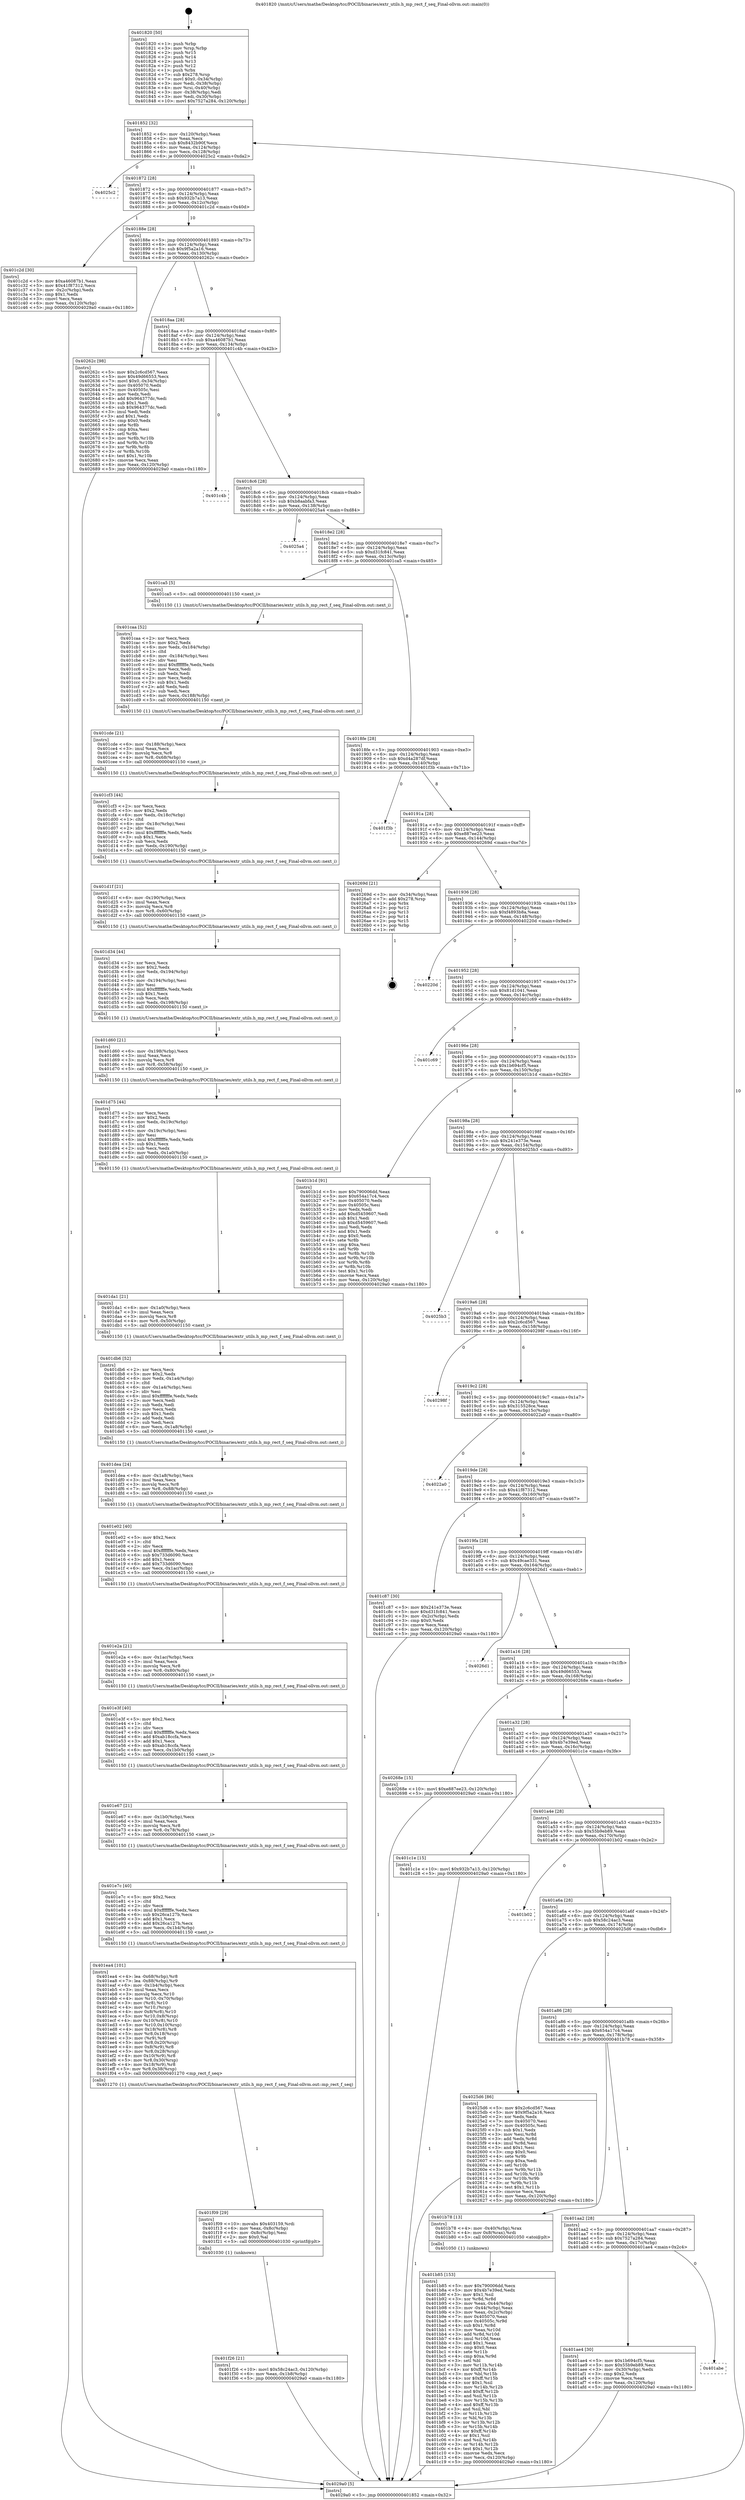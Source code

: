 digraph "0x401820" {
  label = "0x401820 (/mnt/c/Users/mathe/Desktop/tcc/POCII/binaries/extr_utils.h_mp_rect_f_seq_Final-ollvm.out::main(0))"
  labelloc = "t"
  node[shape=record]

  Entry [label="",width=0.3,height=0.3,shape=circle,fillcolor=black,style=filled]
  "0x401852" [label="{
     0x401852 [32]\l
     | [instrs]\l
     &nbsp;&nbsp;0x401852 \<+6\>: mov -0x120(%rbp),%eax\l
     &nbsp;&nbsp;0x401858 \<+2\>: mov %eax,%ecx\l
     &nbsp;&nbsp;0x40185a \<+6\>: sub $0x8432b90f,%ecx\l
     &nbsp;&nbsp;0x401860 \<+6\>: mov %eax,-0x124(%rbp)\l
     &nbsp;&nbsp;0x401866 \<+6\>: mov %ecx,-0x128(%rbp)\l
     &nbsp;&nbsp;0x40186c \<+6\>: je 00000000004025c2 \<main+0xda2\>\l
  }"]
  "0x4025c2" [label="{
     0x4025c2\l
  }", style=dashed]
  "0x401872" [label="{
     0x401872 [28]\l
     | [instrs]\l
     &nbsp;&nbsp;0x401872 \<+5\>: jmp 0000000000401877 \<main+0x57\>\l
     &nbsp;&nbsp;0x401877 \<+6\>: mov -0x124(%rbp),%eax\l
     &nbsp;&nbsp;0x40187d \<+5\>: sub $0x932b7a13,%eax\l
     &nbsp;&nbsp;0x401882 \<+6\>: mov %eax,-0x12c(%rbp)\l
     &nbsp;&nbsp;0x401888 \<+6\>: je 0000000000401c2d \<main+0x40d\>\l
  }"]
  Exit [label="",width=0.3,height=0.3,shape=circle,fillcolor=black,style=filled,peripheries=2]
  "0x401c2d" [label="{
     0x401c2d [30]\l
     | [instrs]\l
     &nbsp;&nbsp;0x401c2d \<+5\>: mov $0xa46087b1,%eax\l
     &nbsp;&nbsp;0x401c32 \<+5\>: mov $0x41f87312,%ecx\l
     &nbsp;&nbsp;0x401c37 \<+3\>: mov -0x2c(%rbp),%edx\l
     &nbsp;&nbsp;0x401c3a \<+3\>: cmp $0x1,%edx\l
     &nbsp;&nbsp;0x401c3d \<+3\>: cmovl %ecx,%eax\l
     &nbsp;&nbsp;0x401c40 \<+6\>: mov %eax,-0x120(%rbp)\l
     &nbsp;&nbsp;0x401c46 \<+5\>: jmp 00000000004029a0 \<main+0x1180\>\l
  }"]
  "0x40188e" [label="{
     0x40188e [28]\l
     | [instrs]\l
     &nbsp;&nbsp;0x40188e \<+5\>: jmp 0000000000401893 \<main+0x73\>\l
     &nbsp;&nbsp;0x401893 \<+6\>: mov -0x124(%rbp),%eax\l
     &nbsp;&nbsp;0x401899 \<+5\>: sub $0x9f5a2a16,%eax\l
     &nbsp;&nbsp;0x40189e \<+6\>: mov %eax,-0x130(%rbp)\l
     &nbsp;&nbsp;0x4018a4 \<+6\>: je 000000000040262c \<main+0xe0c\>\l
  }"]
  "0x401f26" [label="{
     0x401f26 [21]\l
     | [instrs]\l
     &nbsp;&nbsp;0x401f26 \<+10\>: movl $0x58c24ac3,-0x120(%rbp)\l
     &nbsp;&nbsp;0x401f30 \<+6\>: mov %eax,-0x1b8(%rbp)\l
     &nbsp;&nbsp;0x401f36 \<+5\>: jmp 00000000004029a0 \<main+0x1180\>\l
  }"]
  "0x40262c" [label="{
     0x40262c [98]\l
     | [instrs]\l
     &nbsp;&nbsp;0x40262c \<+5\>: mov $0x2c6cd567,%eax\l
     &nbsp;&nbsp;0x402631 \<+5\>: mov $0x49d66553,%ecx\l
     &nbsp;&nbsp;0x402636 \<+7\>: movl $0x0,-0x34(%rbp)\l
     &nbsp;&nbsp;0x40263d \<+7\>: mov 0x405070,%edx\l
     &nbsp;&nbsp;0x402644 \<+7\>: mov 0x40505c,%esi\l
     &nbsp;&nbsp;0x40264b \<+2\>: mov %edx,%edi\l
     &nbsp;&nbsp;0x40264d \<+6\>: add $0x964377dc,%edi\l
     &nbsp;&nbsp;0x402653 \<+3\>: sub $0x1,%edi\l
     &nbsp;&nbsp;0x402656 \<+6\>: sub $0x964377dc,%edi\l
     &nbsp;&nbsp;0x40265c \<+3\>: imul %edi,%edx\l
     &nbsp;&nbsp;0x40265f \<+3\>: and $0x1,%edx\l
     &nbsp;&nbsp;0x402662 \<+3\>: cmp $0x0,%edx\l
     &nbsp;&nbsp;0x402665 \<+4\>: sete %r8b\l
     &nbsp;&nbsp;0x402669 \<+3\>: cmp $0xa,%esi\l
     &nbsp;&nbsp;0x40266c \<+4\>: setl %r9b\l
     &nbsp;&nbsp;0x402670 \<+3\>: mov %r8b,%r10b\l
     &nbsp;&nbsp;0x402673 \<+3\>: and %r9b,%r10b\l
     &nbsp;&nbsp;0x402676 \<+3\>: xor %r9b,%r8b\l
     &nbsp;&nbsp;0x402679 \<+3\>: or %r8b,%r10b\l
     &nbsp;&nbsp;0x40267c \<+4\>: test $0x1,%r10b\l
     &nbsp;&nbsp;0x402680 \<+3\>: cmovne %ecx,%eax\l
     &nbsp;&nbsp;0x402683 \<+6\>: mov %eax,-0x120(%rbp)\l
     &nbsp;&nbsp;0x402689 \<+5\>: jmp 00000000004029a0 \<main+0x1180\>\l
  }"]
  "0x4018aa" [label="{
     0x4018aa [28]\l
     | [instrs]\l
     &nbsp;&nbsp;0x4018aa \<+5\>: jmp 00000000004018af \<main+0x8f\>\l
     &nbsp;&nbsp;0x4018af \<+6\>: mov -0x124(%rbp),%eax\l
     &nbsp;&nbsp;0x4018b5 \<+5\>: sub $0xa46087b1,%eax\l
     &nbsp;&nbsp;0x4018ba \<+6\>: mov %eax,-0x134(%rbp)\l
     &nbsp;&nbsp;0x4018c0 \<+6\>: je 0000000000401c4b \<main+0x42b\>\l
  }"]
  "0x401f09" [label="{
     0x401f09 [29]\l
     | [instrs]\l
     &nbsp;&nbsp;0x401f09 \<+10\>: movabs $0x403159,%rdi\l
     &nbsp;&nbsp;0x401f13 \<+6\>: mov %eax,-0x8c(%rbp)\l
     &nbsp;&nbsp;0x401f19 \<+6\>: mov -0x8c(%rbp),%esi\l
     &nbsp;&nbsp;0x401f1f \<+2\>: mov $0x0,%al\l
     &nbsp;&nbsp;0x401f21 \<+5\>: call 0000000000401030 \<printf@plt\>\l
     | [calls]\l
     &nbsp;&nbsp;0x401030 \{1\} (unknown)\l
  }"]
  "0x401c4b" [label="{
     0x401c4b\l
  }", style=dashed]
  "0x4018c6" [label="{
     0x4018c6 [28]\l
     | [instrs]\l
     &nbsp;&nbsp;0x4018c6 \<+5\>: jmp 00000000004018cb \<main+0xab\>\l
     &nbsp;&nbsp;0x4018cb \<+6\>: mov -0x124(%rbp),%eax\l
     &nbsp;&nbsp;0x4018d1 \<+5\>: sub $0xb8aabfa3,%eax\l
     &nbsp;&nbsp;0x4018d6 \<+6\>: mov %eax,-0x138(%rbp)\l
     &nbsp;&nbsp;0x4018dc \<+6\>: je 00000000004025a4 \<main+0xd84\>\l
  }"]
  "0x401ea4" [label="{
     0x401ea4 [101]\l
     | [instrs]\l
     &nbsp;&nbsp;0x401ea4 \<+4\>: lea -0x68(%rbp),%r8\l
     &nbsp;&nbsp;0x401ea8 \<+7\>: lea -0x88(%rbp),%r9\l
     &nbsp;&nbsp;0x401eaf \<+6\>: mov -0x1b4(%rbp),%ecx\l
     &nbsp;&nbsp;0x401eb5 \<+3\>: imul %eax,%ecx\l
     &nbsp;&nbsp;0x401eb8 \<+3\>: movslq %ecx,%r10\l
     &nbsp;&nbsp;0x401ebb \<+4\>: mov %r10,-0x70(%rbp)\l
     &nbsp;&nbsp;0x401ebf \<+3\>: mov (%r8),%r10\l
     &nbsp;&nbsp;0x401ec2 \<+4\>: mov %r10,(%rsp)\l
     &nbsp;&nbsp;0x401ec6 \<+4\>: mov 0x8(%r8),%r10\l
     &nbsp;&nbsp;0x401eca \<+5\>: mov %r10,0x8(%rsp)\l
     &nbsp;&nbsp;0x401ecf \<+4\>: mov 0x10(%r8),%r10\l
     &nbsp;&nbsp;0x401ed3 \<+5\>: mov %r10,0x10(%rsp)\l
     &nbsp;&nbsp;0x401ed8 \<+4\>: mov 0x18(%r8),%r8\l
     &nbsp;&nbsp;0x401edc \<+5\>: mov %r8,0x18(%rsp)\l
     &nbsp;&nbsp;0x401ee1 \<+3\>: mov (%r9),%r8\l
     &nbsp;&nbsp;0x401ee4 \<+5\>: mov %r8,0x20(%rsp)\l
     &nbsp;&nbsp;0x401ee9 \<+4\>: mov 0x8(%r9),%r8\l
     &nbsp;&nbsp;0x401eed \<+5\>: mov %r8,0x28(%rsp)\l
     &nbsp;&nbsp;0x401ef2 \<+4\>: mov 0x10(%r9),%r8\l
     &nbsp;&nbsp;0x401ef6 \<+5\>: mov %r8,0x30(%rsp)\l
     &nbsp;&nbsp;0x401efb \<+4\>: mov 0x18(%r9),%r8\l
     &nbsp;&nbsp;0x401eff \<+5\>: mov %r8,0x38(%rsp)\l
     &nbsp;&nbsp;0x401f04 \<+5\>: call 0000000000401270 \<mp_rect_f_seq\>\l
     | [calls]\l
     &nbsp;&nbsp;0x401270 \{1\} (/mnt/c/Users/mathe/Desktop/tcc/POCII/binaries/extr_utils.h_mp_rect_f_seq_Final-ollvm.out::mp_rect_f_seq)\l
  }"]
  "0x4025a4" [label="{
     0x4025a4\l
  }", style=dashed]
  "0x4018e2" [label="{
     0x4018e2 [28]\l
     | [instrs]\l
     &nbsp;&nbsp;0x4018e2 \<+5\>: jmp 00000000004018e7 \<main+0xc7\>\l
     &nbsp;&nbsp;0x4018e7 \<+6\>: mov -0x124(%rbp),%eax\l
     &nbsp;&nbsp;0x4018ed \<+5\>: sub $0xd31fc841,%eax\l
     &nbsp;&nbsp;0x4018f2 \<+6\>: mov %eax,-0x13c(%rbp)\l
     &nbsp;&nbsp;0x4018f8 \<+6\>: je 0000000000401ca5 \<main+0x485\>\l
  }"]
  "0x401e7c" [label="{
     0x401e7c [40]\l
     | [instrs]\l
     &nbsp;&nbsp;0x401e7c \<+5\>: mov $0x2,%ecx\l
     &nbsp;&nbsp;0x401e81 \<+1\>: cltd\l
     &nbsp;&nbsp;0x401e82 \<+2\>: idiv %ecx\l
     &nbsp;&nbsp;0x401e84 \<+6\>: imul $0xfffffffe,%edx,%ecx\l
     &nbsp;&nbsp;0x401e8a \<+6\>: sub $0x26ca127b,%ecx\l
     &nbsp;&nbsp;0x401e90 \<+3\>: add $0x1,%ecx\l
     &nbsp;&nbsp;0x401e93 \<+6\>: add $0x26ca127b,%ecx\l
     &nbsp;&nbsp;0x401e99 \<+6\>: mov %ecx,-0x1b4(%rbp)\l
     &nbsp;&nbsp;0x401e9f \<+5\>: call 0000000000401150 \<next_i\>\l
     | [calls]\l
     &nbsp;&nbsp;0x401150 \{1\} (/mnt/c/Users/mathe/Desktop/tcc/POCII/binaries/extr_utils.h_mp_rect_f_seq_Final-ollvm.out::next_i)\l
  }"]
  "0x401ca5" [label="{
     0x401ca5 [5]\l
     | [instrs]\l
     &nbsp;&nbsp;0x401ca5 \<+5\>: call 0000000000401150 \<next_i\>\l
     | [calls]\l
     &nbsp;&nbsp;0x401150 \{1\} (/mnt/c/Users/mathe/Desktop/tcc/POCII/binaries/extr_utils.h_mp_rect_f_seq_Final-ollvm.out::next_i)\l
  }"]
  "0x4018fe" [label="{
     0x4018fe [28]\l
     | [instrs]\l
     &nbsp;&nbsp;0x4018fe \<+5\>: jmp 0000000000401903 \<main+0xe3\>\l
     &nbsp;&nbsp;0x401903 \<+6\>: mov -0x124(%rbp),%eax\l
     &nbsp;&nbsp;0x401909 \<+5\>: sub $0xd4a287df,%eax\l
     &nbsp;&nbsp;0x40190e \<+6\>: mov %eax,-0x140(%rbp)\l
     &nbsp;&nbsp;0x401914 \<+6\>: je 0000000000401f3b \<main+0x71b\>\l
  }"]
  "0x401e67" [label="{
     0x401e67 [21]\l
     | [instrs]\l
     &nbsp;&nbsp;0x401e67 \<+6\>: mov -0x1b0(%rbp),%ecx\l
     &nbsp;&nbsp;0x401e6d \<+3\>: imul %eax,%ecx\l
     &nbsp;&nbsp;0x401e70 \<+3\>: movslq %ecx,%r8\l
     &nbsp;&nbsp;0x401e73 \<+4\>: mov %r8,-0x78(%rbp)\l
     &nbsp;&nbsp;0x401e77 \<+5\>: call 0000000000401150 \<next_i\>\l
     | [calls]\l
     &nbsp;&nbsp;0x401150 \{1\} (/mnt/c/Users/mathe/Desktop/tcc/POCII/binaries/extr_utils.h_mp_rect_f_seq_Final-ollvm.out::next_i)\l
  }"]
  "0x401f3b" [label="{
     0x401f3b\l
  }", style=dashed]
  "0x40191a" [label="{
     0x40191a [28]\l
     | [instrs]\l
     &nbsp;&nbsp;0x40191a \<+5\>: jmp 000000000040191f \<main+0xff\>\l
     &nbsp;&nbsp;0x40191f \<+6\>: mov -0x124(%rbp),%eax\l
     &nbsp;&nbsp;0x401925 \<+5\>: sub $0xe887ee23,%eax\l
     &nbsp;&nbsp;0x40192a \<+6\>: mov %eax,-0x144(%rbp)\l
     &nbsp;&nbsp;0x401930 \<+6\>: je 000000000040269d \<main+0xe7d\>\l
  }"]
  "0x401e3f" [label="{
     0x401e3f [40]\l
     | [instrs]\l
     &nbsp;&nbsp;0x401e3f \<+5\>: mov $0x2,%ecx\l
     &nbsp;&nbsp;0x401e44 \<+1\>: cltd\l
     &nbsp;&nbsp;0x401e45 \<+2\>: idiv %ecx\l
     &nbsp;&nbsp;0x401e47 \<+6\>: imul $0xfffffffe,%edx,%ecx\l
     &nbsp;&nbsp;0x401e4d \<+6\>: add $0xab18ccfa,%ecx\l
     &nbsp;&nbsp;0x401e53 \<+3\>: add $0x1,%ecx\l
     &nbsp;&nbsp;0x401e56 \<+6\>: sub $0xab18ccfa,%ecx\l
     &nbsp;&nbsp;0x401e5c \<+6\>: mov %ecx,-0x1b0(%rbp)\l
     &nbsp;&nbsp;0x401e62 \<+5\>: call 0000000000401150 \<next_i\>\l
     | [calls]\l
     &nbsp;&nbsp;0x401150 \{1\} (/mnt/c/Users/mathe/Desktop/tcc/POCII/binaries/extr_utils.h_mp_rect_f_seq_Final-ollvm.out::next_i)\l
  }"]
  "0x40269d" [label="{
     0x40269d [21]\l
     | [instrs]\l
     &nbsp;&nbsp;0x40269d \<+3\>: mov -0x34(%rbp),%eax\l
     &nbsp;&nbsp;0x4026a0 \<+7\>: add $0x278,%rsp\l
     &nbsp;&nbsp;0x4026a7 \<+1\>: pop %rbx\l
     &nbsp;&nbsp;0x4026a8 \<+2\>: pop %r12\l
     &nbsp;&nbsp;0x4026aa \<+2\>: pop %r13\l
     &nbsp;&nbsp;0x4026ac \<+2\>: pop %r14\l
     &nbsp;&nbsp;0x4026ae \<+2\>: pop %r15\l
     &nbsp;&nbsp;0x4026b0 \<+1\>: pop %rbp\l
     &nbsp;&nbsp;0x4026b1 \<+1\>: ret\l
  }"]
  "0x401936" [label="{
     0x401936 [28]\l
     | [instrs]\l
     &nbsp;&nbsp;0x401936 \<+5\>: jmp 000000000040193b \<main+0x11b\>\l
     &nbsp;&nbsp;0x40193b \<+6\>: mov -0x124(%rbp),%eax\l
     &nbsp;&nbsp;0x401941 \<+5\>: sub $0xf4893b8a,%eax\l
     &nbsp;&nbsp;0x401946 \<+6\>: mov %eax,-0x148(%rbp)\l
     &nbsp;&nbsp;0x40194c \<+6\>: je 000000000040220d \<main+0x9ed\>\l
  }"]
  "0x401e2a" [label="{
     0x401e2a [21]\l
     | [instrs]\l
     &nbsp;&nbsp;0x401e2a \<+6\>: mov -0x1ac(%rbp),%ecx\l
     &nbsp;&nbsp;0x401e30 \<+3\>: imul %eax,%ecx\l
     &nbsp;&nbsp;0x401e33 \<+3\>: movslq %ecx,%r8\l
     &nbsp;&nbsp;0x401e36 \<+4\>: mov %r8,-0x80(%rbp)\l
     &nbsp;&nbsp;0x401e3a \<+5\>: call 0000000000401150 \<next_i\>\l
     | [calls]\l
     &nbsp;&nbsp;0x401150 \{1\} (/mnt/c/Users/mathe/Desktop/tcc/POCII/binaries/extr_utils.h_mp_rect_f_seq_Final-ollvm.out::next_i)\l
  }"]
  "0x40220d" [label="{
     0x40220d\l
  }", style=dashed]
  "0x401952" [label="{
     0x401952 [28]\l
     | [instrs]\l
     &nbsp;&nbsp;0x401952 \<+5\>: jmp 0000000000401957 \<main+0x137\>\l
     &nbsp;&nbsp;0x401957 \<+6\>: mov -0x124(%rbp),%eax\l
     &nbsp;&nbsp;0x40195d \<+5\>: sub $0x81d1041,%eax\l
     &nbsp;&nbsp;0x401962 \<+6\>: mov %eax,-0x14c(%rbp)\l
     &nbsp;&nbsp;0x401968 \<+6\>: je 0000000000401c69 \<main+0x449\>\l
  }"]
  "0x401e02" [label="{
     0x401e02 [40]\l
     | [instrs]\l
     &nbsp;&nbsp;0x401e02 \<+5\>: mov $0x2,%ecx\l
     &nbsp;&nbsp;0x401e07 \<+1\>: cltd\l
     &nbsp;&nbsp;0x401e08 \<+2\>: idiv %ecx\l
     &nbsp;&nbsp;0x401e0a \<+6\>: imul $0xfffffffe,%edx,%ecx\l
     &nbsp;&nbsp;0x401e10 \<+6\>: sub $0x733d6090,%ecx\l
     &nbsp;&nbsp;0x401e16 \<+3\>: add $0x1,%ecx\l
     &nbsp;&nbsp;0x401e19 \<+6\>: add $0x733d6090,%ecx\l
     &nbsp;&nbsp;0x401e1f \<+6\>: mov %ecx,-0x1ac(%rbp)\l
     &nbsp;&nbsp;0x401e25 \<+5\>: call 0000000000401150 \<next_i\>\l
     | [calls]\l
     &nbsp;&nbsp;0x401150 \{1\} (/mnt/c/Users/mathe/Desktop/tcc/POCII/binaries/extr_utils.h_mp_rect_f_seq_Final-ollvm.out::next_i)\l
  }"]
  "0x401c69" [label="{
     0x401c69\l
  }", style=dashed]
  "0x40196e" [label="{
     0x40196e [28]\l
     | [instrs]\l
     &nbsp;&nbsp;0x40196e \<+5\>: jmp 0000000000401973 \<main+0x153\>\l
     &nbsp;&nbsp;0x401973 \<+6\>: mov -0x124(%rbp),%eax\l
     &nbsp;&nbsp;0x401979 \<+5\>: sub $0x1b694cf5,%eax\l
     &nbsp;&nbsp;0x40197e \<+6\>: mov %eax,-0x150(%rbp)\l
     &nbsp;&nbsp;0x401984 \<+6\>: je 0000000000401b1d \<main+0x2fd\>\l
  }"]
  "0x401dea" [label="{
     0x401dea [24]\l
     | [instrs]\l
     &nbsp;&nbsp;0x401dea \<+6\>: mov -0x1a8(%rbp),%ecx\l
     &nbsp;&nbsp;0x401df0 \<+3\>: imul %eax,%ecx\l
     &nbsp;&nbsp;0x401df3 \<+3\>: movslq %ecx,%r8\l
     &nbsp;&nbsp;0x401df6 \<+7\>: mov %r8,-0x88(%rbp)\l
     &nbsp;&nbsp;0x401dfd \<+5\>: call 0000000000401150 \<next_i\>\l
     | [calls]\l
     &nbsp;&nbsp;0x401150 \{1\} (/mnt/c/Users/mathe/Desktop/tcc/POCII/binaries/extr_utils.h_mp_rect_f_seq_Final-ollvm.out::next_i)\l
  }"]
  "0x401b1d" [label="{
     0x401b1d [91]\l
     | [instrs]\l
     &nbsp;&nbsp;0x401b1d \<+5\>: mov $0x790006dd,%eax\l
     &nbsp;&nbsp;0x401b22 \<+5\>: mov $0x654a17c4,%ecx\l
     &nbsp;&nbsp;0x401b27 \<+7\>: mov 0x405070,%edx\l
     &nbsp;&nbsp;0x401b2e \<+7\>: mov 0x40505c,%esi\l
     &nbsp;&nbsp;0x401b35 \<+2\>: mov %edx,%edi\l
     &nbsp;&nbsp;0x401b37 \<+6\>: add $0xd5459607,%edi\l
     &nbsp;&nbsp;0x401b3d \<+3\>: sub $0x1,%edi\l
     &nbsp;&nbsp;0x401b40 \<+6\>: sub $0xd5459607,%edi\l
     &nbsp;&nbsp;0x401b46 \<+3\>: imul %edi,%edx\l
     &nbsp;&nbsp;0x401b49 \<+3\>: and $0x1,%edx\l
     &nbsp;&nbsp;0x401b4c \<+3\>: cmp $0x0,%edx\l
     &nbsp;&nbsp;0x401b4f \<+4\>: sete %r8b\l
     &nbsp;&nbsp;0x401b53 \<+3\>: cmp $0xa,%esi\l
     &nbsp;&nbsp;0x401b56 \<+4\>: setl %r9b\l
     &nbsp;&nbsp;0x401b5a \<+3\>: mov %r8b,%r10b\l
     &nbsp;&nbsp;0x401b5d \<+3\>: and %r9b,%r10b\l
     &nbsp;&nbsp;0x401b60 \<+3\>: xor %r9b,%r8b\l
     &nbsp;&nbsp;0x401b63 \<+3\>: or %r8b,%r10b\l
     &nbsp;&nbsp;0x401b66 \<+4\>: test $0x1,%r10b\l
     &nbsp;&nbsp;0x401b6a \<+3\>: cmovne %ecx,%eax\l
     &nbsp;&nbsp;0x401b6d \<+6\>: mov %eax,-0x120(%rbp)\l
     &nbsp;&nbsp;0x401b73 \<+5\>: jmp 00000000004029a0 \<main+0x1180\>\l
  }"]
  "0x40198a" [label="{
     0x40198a [28]\l
     | [instrs]\l
     &nbsp;&nbsp;0x40198a \<+5\>: jmp 000000000040198f \<main+0x16f\>\l
     &nbsp;&nbsp;0x40198f \<+6\>: mov -0x124(%rbp),%eax\l
     &nbsp;&nbsp;0x401995 \<+5\>: sub $0x241e373e,%eax\l
     &nbsp;&nbsp;0x40199a \<+6\>: mov %eax,-0x154(%rbp)\l
     &nbsp;&nbsp;0x4019a0 \<+6\>: je 00000000004025b3 \<main+0xd93\>\l
  }"]
  "0x401db6" [label="{
     0x401db6 [52]\l
     | [instrs]\l
     &nbsp;&nbsp;0x401db6 \<+2\>: xor %ecx,%ecx\l
     &nbsp;&nbsp;0x401db8 \<+5\>: mov $0x2,%edx\l
     &nbsp;&nbsp;0x401dbd \<+6\>: mov %edx,-0x1a4(%rbp)\l
     &nbsp;&nbsp;0x401dc3 \<+1\>: cltd\l
     &nbsp;&nbsp;0x401dc4 \<+6\>: mov -0x1a4(%rbp),%esi\l
     &nbsp;&nbsp;0x401dca \<+2\>: idiv %esi\l
     &nbsp;&nbsp;0x401dcc \<+6\>: imul $0xfffffffe,%edx,%edx\l
     &nbsp;&nbsp;0x401dd2 \<+2\>: mov %ecx,%edi\l
     &nbsp;&nbsp;0x401dd4 \<+2\>: sub %edx,%edi\l
     &nbsp;&nbsp;0x401dd6 \<+2\>: mov %ecx,%edx\l
     &nbsp;&nbsp;0x401dd8 \<+3\>: sub $0x1,%edx\l
     &nbsp;&nbsp;0x401ddb \<+2\>: add %edx,%edi\l
     &nbsp;&nbsp;0x401ddd \<+2\>: sub %edi,%ecx\l
     &nbsp;&nbsp;0x401ddf \<+6\>: mov %ecx,-0x1a8(%rbp)\l
     &nbsp;&nbsp;0x401de5 \<+5\>: call 0000000000401150 \<next_i\>\l
     | [calls]\l
     &nbsp;&nbsp;0x401150 \{1\} (/mnt/c/Users/mathe/Desktop/tcc/POCII/binaries/extr_utils.h_mp_rect_f_seq_Final-ollvm.out::next_i)\l
  }"]
  "0x4025b3" [label="{
     0x4025b3\l
  }", style=dashed]
  "0x4019a6" [label="{
     0x4019a6 [28]\l
     | [instrs]\l
     &nbsp;&nbsp;0x4019a6 \<+5\>: jmp 00000000004019ab \<main+0x18b\>\l
     &nbsp;&nbsp;0x4019ab \<+6\>: mov -0x124(%rbp),%eax\l
     &nbsp;&nbsp;0x4019b1 \<+5\>: sub $0x2c6cd567,%eax\l
     &nbsp;&nbsp;0x4019b6 \<+6\>: mov %eax,-0x158(%rbp)\l
     &nbsp;&nbsp;0x4019bc \<+6\>: je 000000000040298f \<main+0x116f\>\l
  }"]
  "0x401da1" [label="{
     0x401da1 [21]\l
     | [instrs]\l
     &nbsp;&nbsp;0x401da1 \<+6\>: mov -0x1a0(%rbp),%ecx\l
     &nbsp;&nbsp;0x401da7 \<+3\>: imul %eax,%ecx\l
     &nbsp;&nbsp;0x401daa \<+3\>: movslq %ecx,%r8\l
     &nbsp;&nbsp;0x401dad \<+4\>: mov %r8,-0x50(%rbp)\l
     &nbsp;&nbsp;0x401db1 \<+5\>: call 0000000000401150 \<next_i\>\l
     | [calls]\l
     &nbsp;&nbsp;0x401150 \{1\} (/mnt/c/Users/mathe/Desktop/tcc/POCII/binaries/extr_utils.h_mp_rect_f_seq_Final-ollvm.out::next_i)\l
  }"]
  "0x40298f" [label="{
     0x40298f\l
  }", style=dashed]
  "0x4019c2" [label="{
     0x4019c2 [28]\l
     | [instrs]\l
     &nbsp;&nbsp;0x4019c2 \<+5\>: jmp 00000000004019c7 \<main+0x1a7\>\l
     &nbsp;&nbsp;0x4019c7 \<+6\>: mov -0x124(%rbp),%eax\l
     &nbsp;&nbsp;0x4019cd \<+5\>: sub $0x315528ce,%eax\l
     &nbsp;&nbsp;0x4019d2 \<+6\>: mov %eax,-0x15c(%rbp)\l
     &nbsp;&nbsp;0x4019d8 \<+6\>: je 00000000004022a0 \<main+0xa80\>\l
  }"]
  "0x401d75" [label="{
     0x401d75 [44]\l
     | [instrs]\l
     &nbsp;&nbsp;0x401d75 \<+2\>: xor %ecx,%ecx\l
     &nbsp;&nbsp;0x401d77 \<+5\>: mov $0x2,%edx\l
     &nbsp;&nbsp;0x401d7c \<+6\>: mov %edx,-0x19c(%rbp)\l
     &nbsp;&nbsp;0x401d82 \<+1\>: cltd\l
     &nbsp;&nbsp;0x401d83 \<+6\>: mov -0x19c(%rbp),%esi\l
     &nbsp;&nbsp;0x401d89 \<+2\>: idiv %esi\l
     &nbsp;&nbsp;0x401d8b \<+6\>: imul $0xfffffffe,%edx,%edx\l
     &nbsp;&nbsp;0x401d91 \<+3\>: sub $0x1,%ecx\l
     &nbsp;&nbsp;0x401d94 \<+2\>: sub %ecx,%edx\l
     &nbsp;&nbsp;0x401d96 \<+6\>: mov %edx,-0x1a0(%rbp)\l
     &nbsp;&nbsp;0x401d9c \<+5\>: call 0000000000401150 \<next_i\>\l
     | [calls]\l
     &nbsp;&nbsp;0x401150 \{1\} (/mnt/c/Users/mathe/Desktop/tcc/POCII/binaries/extr_utils.h_mp_rect_f_seq_Final-ollvm.out::next_i)\l
  }"]
  "0x4022a0" [label="{
     0x4022a0\l
  }", style=dashed]
  "0x4019de" [label="{
     0x4019de [28]\l
     | [instrs]\l
     &nbsp;&nbsp;0x4019de \<+5\>: jmp 00000000004019e3 \<main+0x1c3\>\l
     &nbsp;&nbsp;0x4019e3 \<+6\>: mov -0x124(%rbp),%eax\l
     &nbsp;&nbsp;0x4019e9 \<+5\>: sub $0x41f87312,%eax\l
     &nbsp;&nbsp;0x4019ee \<+6\>: mov %eax,-0x160(%rbp)\l
     &nbsp;&nbsp;0x4019f4 \<+6\>: je 0000000000401c87 \<main+0x467\>\l
  }"]
  "0x401d60" [label="{
     0x401d60 [21]\l
     | [instrs]\l
     &nbsp;&nbsp;0x401d60 \<+6\>: mov -0x198(%rbp),%ecx\l
     &nbsp;&nbsp;0x401d66 \<+3\>: imul %eax,%ecx\l
     &nbsp;&nbsp;0x401d69 \<+3\>: movslq %ecx,%r8\l
     &nbsp;&nbsp;0x401d6c \<+4\>: mov %r8,-0x58(%rbp)\l
     &nbsp;&nbsp;0x401d70 \<+5\>: call 0000000000401150 \<next_i\>\l
     | [calls]\l
     &nbsp;&nbsp;0x401150 \{1\} (/mnt/c/Users/mathe/Desktop/tcc/POCII/binaries/extr_utils.h_mp_rect_f_seq_Final-ollvm.out::next_i)\l
  }"]
  "0x401c87" [label="{
     0x401c87 [30]\l
     | [instrs]\l
     &nbsp;&nbsp;0x401c87 \<+5\>: mov $0x241e373e,%eax\l
     &nbsp;&nbsp;0x401c8c \<+5\>: mov $0xd31fc841,%ecx\l
     &nbsp;&nbsp;0x401c91 \<+3\>: mov -0x2c(%rbp),%edx\l
     &nbsp;&nbsp;0x401c94 \<+3\>: cmp $0x0,%edx\l
     &nbsp;&nbsp;0x401c97 \<+3\>: cmove %ecx,%eax\l
     &nbsp;&nbsp;0x401c9a \<+6\>: mov %eax,-0x120(%rbp)\l
     &nbsp;&nbsp;0x401ca0 \<+5\>: jmp 00000000004029a0 \<main+0x1180\>\l
  }"]
  "0x4019fa" [label="{
     0x4019fa [28]\l
     | [instrs]\l
     &nbsp;&nbsp;0x4019fa \<+5\>: jmp 00000000004019ff \<main+0x1df\>\l
     &nbsp;&nbsp;0x4019ff \<+6\>: mov -0x124(%rbp),%eax\l
     &nbsp;&nbsp;0x401a05 \<+5\>: sub $0x49cae331,%eax\l
     &nbsp;&nbsp;0x401a0a \<+6\>: mov %eax,-0x164(%rbp)\l
     &nbsp;&nbsp;0x401a10 \<+6\>: je 00000000004026d1 \<main+0xeb1\>\l
  }"]
  "0x401d34" [label="{
     0x401d34 [44]\l
     | [instrs]\l
     &nbsp;&nbsp;0x401d34 \<+2\>: xor %ecx,%ecx\l
     &nbsp;&nbsp;0x401d36 \<+5\>: mov $0x2,%edx\l
     &nbsp;&nbsp;0x401d3b \<+6\>: mov %edx,-0x194(%rbp)\l
     &nbsp;&nbsp;0x401d41 \<+1\>: cltd\l
     &nbsp;&nbsp;0x401d42 \<+6\>: mov -0x194(%rbp),%esi\l
     &nbsp;&nbsp;0x401d48 \<+2\>: idiv %esi\l
     &nbsp;&nbsp;0x401d4a \<+6\>: imul $0xfffffffe,%edx,%edx\l
     &nbsp;&nbsp;0x401d50 \<+3\>: sub $0x1,%ecx\l
     &nbsp;&nbsp;0x401d53 \<+2\>: sub %ecx,%edx\l
     &nbsp;&nbsp;0x401d55 \<+6\>: mov %edx,-0x198(%rbp)\l
     &nbsp;&nbsp;0x401d5b \<+5\>: call 0000000000401150 \<next_i\>\l
     | [calls]\l
     &nbsp;&nbsp;0x401150 \{1\} (/mnt/c/Users/mathe/Desktop/tcc/POCII/binaries/extr_utils.h_mp_rect_f_seq_Final-ollvm.out::next_i)\l
  }"]
  "0x4026d1" [label="{
     0x4026d1\l
  }", style=dashed]
  "0x401a16" [label="{
     0x401a16 [28]\l
     | [instrs]\l
     &nbsp;&nbsp;0x401a16 \<+5\>: jmp 0000000000401a1b \<main+0x1fb\>\l
     &nbsp;&nbsp;0x401a1b \<+6\>: mov -0x124(%rbp),%eax\l
     &nbsp;&nbsp;0x401a21 \<+5\>: sub $0x49d66553,%eax\l
     &nbsp;&nbsp;0x401a26 \<+6\>: mov %eax,-0x168(%rbp)\l
     &nbsp;&nbsp;0x401a2c \<+6\>: je 000000000040268e \<main+0xe6e\>\l
  }"]
  "0x401d1f" [label="{
     0x401d1f [21]\l
     | [instrs]\l
     &nbsp;&nbsp;0x401d1f \<+6\>: mov -0x190(%rbp),%ecx\l
     &nbsp;&nbsp;0x401d25 \<+3\>: imul %eax,%ecx\l
     &nbsp;&nbsp;0x401d28 \<+3\>: movslq %ecx,%r8\l
     &nbsp;&nbsp;0x401d2b \<+4\>: mov %r8,-0x60(%rbp)\l
     &nbsp;&nbsp;0x401d2f \<+5\>: call 0000000000401150 \<next_i\>\l
     | [calls]\l
     &nbsp;&nbsp;0x401150 \{1\} (/mnt/c/Users/mathe/Desktop/tcc/POCII/binaries/extr_utils.h_mp_rect_f_seq_Final-ollvm.out::next_i)\l
  }"]
  "0x40268e" [label="{
     0x40268e [15]\l
     | [instrs]\l
     &nbsp;&nbsp;0x40268e \<+10\>: movl $0xe887ee23,-0x120(%rbp)\l
     &nbsp;&nbsp;0x402698 \<+5\>: jmp 00000000004029a0 \<main+0x1180\>\l
  }"]
  "0x401a32" [label="{
     0x401a32 [28]\l
     | [instrs]\l
     &nbsp;&nbsp;0x401a32 \<+5\>: jmp 0000000000401a37 \<main+0x217\>\l
     &nbsp;&nbsp;0x401a37 \<+6\>: mov -0x124(%rbp),%eax\l
     &nbsp;&nbsp;0x401a3d \<+5\>: sub $0x4b7e39ed,%eax\l
     &nbsp;&nbsp;0x401a42 \<+6\>: mov %eax,-0x16c(%rbp)\l
     &nbsp;&nbsp;0x401a48 \<+6\>: je 0000000000401c1e \<main+0x3fe\>\l
  }"]
  "0x401cf3" [label="{
     0x401cf3 [44]\l
     | [instrs]\l
     &nbsp;&nbsp;0x401cf3 \<+2\>: xor %ecx,%ecx\l
     &nbsp;&nbsp;0x401cf5 \<+5\>: mov $0x2,%edx\l
     &nbsp;&nbsp;0x401cfa \<+6\>: mov %edx,-0x18c(%rbp)\l
     &nbsp;&nbsp;0x401d00 \<+1\>: cltd\l
     &nbsp;&nbsp;0x401d01 \<+6\>: mov -0x18c(%rbp),%esi\l
     &nbsp;&nbsp;0x401d07 \<+2\>: idiv %esi\l
     &nbsp;&nbsp;0x401d09 \<+6\>: imul $0xfffffffe,%edx,%edx\l
     &nbsp;&nbsp;0x401d0f \<+3\>: sub $0x1,%ecx\l
     &nbsp;&nbsp;0x401d12 \<+2\>: sub %ecx,%edx\l
     &nbsp;&nbsp;0x401d14 \<+6\>: mov %edx,-0x190(%rbp)\l
     &nbsp;&nbsp;0x401d1a \<+5\>: call 0000000000401150 \<next_i\>\l
     | [calls]\l
     &nbsp;&nbsp;0x401150 \{1\} (/mnt/c/Users/mathe/Desktop/tcc/POCII/binaries/extr_utils.h_mp_rect_f_seq_Final-ollvm.out::next_i)\l
  }"]
  "0x401c1e" [label="{
     0x401c1e [15]\l
     | [instrs]\l
     &nbsp;&nbsp;0x401c1e \<+10\>: movl $0x932b7a13,-0x120(%rbp)\l
     &nbsp;&nbsp;0x401c28 \<+5\>: jmp 00000000004029a0 \<main+0x1180\>\l
  }"]
  "0x401a4e" [label="{
     0x401a4e [28]\l
     | [instrs]\l
     &nbsp;&nbsp;0x401a4e \<+5\>: jmp 0000000000401a53 \<main+0x233\>\l
     &nbsp;&nbsp;0x401a53 \<+6\>: mov -0x124(%rbp),%eax\l
     &nbsp;&nbsp;0x401a59 \<+5\>: sub $0x55b9eb89,%eax\l
     &nbsp;&nbsp;0x401a5e \<+6\>: mov %eax,-0x170(%rbp)\l
     &nbsp;&nbsp;0x401a64 \<+6\>: je 0000000000401b02 \<main+0x2e2\>\l
  }"]
  "0x401cde" [label="{
     0x401cde [21]\l
     | [instrs]\l
     &nbsp;&nbsp;0x401cde \<+6\>: mov -0x188(%rbp),%ecx\l
     &nbsp;&nbsp;0x401ce4 \<+3\>: imul %eax,%ecx\l
     &nbsp;&nbsp;0x401ce7 \<+3\>: movslq %ecx,%r8\l
     &nbsp;&nbsp;0x401cea \<+4\>: mov %r8,-0x68(%rbp)\l
     &nbsp;&nbsp;0x401cee \<+5\>: call 0000000000401150 \<next_i\>\l
     | [calls]\l
     &nbsp;&nbsp;0x401150 \{1\} (/mnt/c/Users/mathe/Desktop/tcc/POCII/binaries/extr_utils.h_mp_rect_f_seq_Final-ollvm.out::next_i)\l
  }"]
  "0x401b02" [label="{
     0x401b02\l
  }", style=dashed]
  "0x401a6a" [label="{
     0x401a6a [28]\l
     | [instrs]\l
     &nbsp;&nbsp;0x401a6a \<+5\>: jmp 0000000000401a6f \<main+0x24f\>\l
     &nbsp;&nbsp;0x401a6f \<+6\>: mov -0x124(%rbp),%eax\l
     &nbsp;&nbsp;0x401a75 \<+5\>: sub $0x58c24ac3,%eax\l
     &nbsp;&nbsp;0x401a7a \<+6\>: mov %eax,-0x174(%rbp)\l
     &nbsp;&nbsp;0x401a80 \<+6\>: je 00000000004025d6 \<main+0xdb6\>\l
  }"]
  "0x401caa" [label="{
     0x401caa [52]\l
     | [instrs]\l
     &nbsp;&nbsp;0x401caa \<+2\>: xor %ecx,%ecx\l
     &nbsp;&nbsp;0x401cac \<+5\>: mov $0x2,%edx\l
     &nbsp;&nbsp;0x401cb1 \<+6\>: mov %edx,-0x184(%rbp)\l
     &nbsp;&nbsp;0x401cb7 \<+1\>: cltd\l
     &nbsp;&nbsp;0x401cb8 \<+6\>: mov -0x184(%rbp),%esi\l
     &nbsp;&nbsp;0x401cbe \<+2\>: idiv %esi\l
     &nbsp;&nbsp;0x401cc0 \<+6\>: imul $0xfffffffe,%edx,%edx\l
     &nbsp;&nbsp;0x401cc6 \<+2\>: mov %ecx,%edi\l
     &nbsp;&nbsp;0x401cc8 \<+2\>: sub %edx,%edi\l
     &nbsp;&nbsp;0x401cca \<+2\>: mov %ecx,%edx\l
     &nbsp;&nbsp;0x401ccc \<+3\>: sub $0x1,%edx\l
     &nbsp;&nbsp;0x401ccf \<+2\>: add %edx,%edi\l
     &nbsp;&nbsp;0x401cd1 \<+2\>: sub %edi,%ecx\l
     &nbsp;&nbsp;0x401cd3 \<+6\>: mov %ecx,-0x188(%rbp)\l
     &nbsp;&nbsp;0x401cd9 \<+5\>: call 0000000000401150 \<next_i\>\l
     | [calls]\l
     &nbsp;&nbsp;0x401150 \{1\} (/mnt/c/Users/mathe/Desktop/tcc/POCII/binaries/extr_utils.h_mp_rect_f_seq_Final-ollvm.out::next_i)\l
  }"]
  "0x4025d6" [label="{
     0x4025d6 [86]\l
     | [instrs]\l
     &nbsp;&nbsp;0x4025d6 \<+5\>: mov $0x2c6cd567,%eax\l
     &nbsp;&nbsp;0x4025db \<+5\>: mov $0x9f5a2a16,%ecx\l
     &nbsp;&nbsp;0x4025e0 \<+2\>: xor %edx,%edx\l
     &nbsp;&nbsp;0x4025e2 \<+7\>: mov 0x405070,%esi\l
     &nbsp;&nbsp;0x4025e9 \<+7\>: mov 0x40505c,%edi\l
     &nbsp;&nbsp;0x4025f0 \<+3\>: sub $0x1,%edx\l
     &nbsp;&nbsp;0x4025f3 \<+3\>: mov %esi,%r8d\l
     &nbsp;&nbsp;0x4025f6 \<+3\>: add %edx,%r8d\l
     &nbsp;&nbsp;0x4025f9 \<+4\>: imul %r8d,%esi\l
     &nbsp;&nbsp;0x4025fd \<+3\>: and $0x1,%esi\l
     &nbsp;&nbsp;0x402600 \<+3\>: cmp $0x0,%esi\l
     &nbsp;&nbsp;0x402603 \<+4\>: sete %r9b\l
     &nbsp;&nbsp;0x402607 \<+3\>: cmp $0xa,%edi\l
     &nbsp;&nbsp;0x40260a \<+4\>: setl %r10b\l
     &nbsp;&nbsp;0x40260e \<+3\>: mov %r9b,%r11b\l
     &nbsp;&nbsp;0x402611 \<+3\>: and %r10b,%r11b\l
     &nbsp;&nbsp;0x402614 \<+3\>: xor %r10b,%r9b\l
     &nbsp;&nbsp;0x402617 \<+3\>: or %r9b,%r11b\l
     &nbsp;&nbsp;0x40261a \<+4\>: test $0x1,%r11b\l
     &nbsp;&nbsp;0x40261e \<+3\>: cmovne %ecx,%eax\l
     &nbsp;&nbsp;0x402621 \<+6\>: mov %eax,-0x120(%rbp)\l
     &nbsp;&nbsp;0x402627 \<+5\>: jmp 00000000004029a0 \<main+0x1180\>\l
  }"]
  "0x401a86" [label="{
     0x401a86 [28]\l
     | [instrs]\l
     &nbsp;&nbsp;0x401a86 \<+5\>: jmp 0000000000401a8b \<main+0x26b\>\l
     &nbsp;&nbsp;0x401a8b \<+6\>: mov -0x124(%rbp),%eax\l
     &nbsp;&nbsp;0x401a91 \<+5\>: sub $0x654a17c4,%eax\l
     &nbsp;&nbsp;0x401a96 \<+6\>: mov %eax,-0x178(%rbp)\l
     &nbsp;&nbsp;0x401a9c \<+6\>: je 0000000000401b78 \<main+0x358\>\l
  }"]
  "0x401b85" [label="{
     0x401b85 [153]\l
     | [instrs]\l
     &nbsp;&nbsp;0x401b85 \<+5\>: mov $0x790006dd,%ecx\l
     &nbsp;&nbsp;0x401b8a \<+5\>: mov $0x4b7e39ed,%edx\l
     &nbsp;&nbsp;0x401b8f \<+3\>: mov $0x1,%sil\l
     &nbsp;&nbsp;0x401b92 \<+3\>: xor %r8d,%r8d\l
     &nbsp;&nbsp;0x401b95 \<+3\>: mov %eax,-0x44(%rbp)\l
     &nbsp;&nbsp;0x401b98 \<+3\>: mov -0x44(%rbp),%eax\l
     &nbsp;&nbsp;0x401b9b \<+3\>: mov %eax,-0x2c(%rbp)\l
     &nbsp;&nbsp;0x401b9e \<+7\>: mov 0x405070,%eax\l
     &nbsp;&nbsp;0x401ba5 \<+8\>: mov 0x40505c,%r9d\l
     &nbsp;&nbsp;0x401bad \<+4\>: sub $0x1,%r8d\l
     &nbsp;&nbsp;0x401bb1 \<+3\>: mov %eax,%r10d\l
     &nbsp;&nbsp;0x401bb4 \<+3\>: add %r8d,%r10d\l
     &nbsp;&nbsp;0x401bb7 \<+4\>: imul %r10d,%eax\l
     &nbsp;&nbsp;0x401bbb \<+3\>: and $0x1,%eax\l
     &nbsp;&nbsp;0x401bbe \<+3\>: cmp $0x0,%eax\l
     &nbsp;&nbsp;0x401bc1 \<+4\>: sete %r11b\l
     &nbsp;&nbsp;0x401bc5 \<+4\>: cmp $0xa,%r9d\l
     &nbsp;&nbsp;0x401bc9 \<+3\>: setl %bl\l
     &nbsp;&nbsp;0x401bcc \<+3\>: mov %r11b,%r14b\l
     &nbsp;&nbsp;0x401bcf \<+4\>: xor $0xff,%r14b\l
     &nbsp;&nbsp;0x401bd3 \<+3\>: mov %bl,%r15b\l
     &nbsp;&nbsp;0x401bd6 \<+4\>: xor $0xff,%r15b\l
     &nbsp;&nbsp;0x401bda \<+4\>: xor $0x1,%sil\l
     &nbsp;&nbsp;0x401bde \<+3\>: mov %r14b,%r12b\l
     &nbsp;&nbsp;0x401be1 \<+4\>: and $0xff,%r12b\l
     &nbsp;&nbsp;0x401be5 \<+3\>: and %sil,%r11b\l
     &nbsp;&nbsp;0x401be8 \<+3\>: mov %r15b,%r13b\l
     &nbsp;&nbsp;0x401beb \<+4\>: and $0xff,%r13b\l
     &nbsp;&nbsp;0x401bef \<+3\>: and %sil,%bl\l
     &nbsp;&nbsp;0x401bf2 \<+3\>: or %r11b,%r12b\l
     &nbsp;&nbsp;0x401bf5 \<+3\>: or %bl,%r13b\l
     &nbsp;&nbsp;0x401bf8 \<+3\>: xor %r13b,%r12b\l
     &nbsp;&nbsp;0x401bfb \<+3\>: or %r15b,%r14b\l
     &nbsp;&nbsp;0x401bfe \<+4\>: xor $0xff,%r14b\l
     &nbsp;&nbsp;0x401c02 \<+4\>: or $0x1,%sil\l
     &nbsp;&nbsp;0x401c06 \<+3\>: and %sil,%r14b\l
     &nbsp;&nbsp;0x401c09 \<+3\>: or %r14b,%r12b\l
     &nbsp;&nbsp;0x401c0c \<+4\>: test $0x1,%r12b\l
     &nbsp;&nbsp;0x401c10 \<+3\>: cmovne %edx,%ecx\l
     &nbsp;&nbsp;0x401c13 \<+6\>: mov %ecx,-0x120(%rbp)\l
     &nbsp;&nbsp;0x401c19 \<+5\>: jmp 00000000004029a0 \<main+0x1180\>\l
  }"]
  "0x401b78" [label="{
     0x401b78 [13]\l
     | [instrs]\l
     &nbsp;&nbsp;0x401b78 \<+4\>: mov -0x40(%rbp),%rax\l
     &nbsp;&nbsp;0x401b7c \<+4\>: mov 0x8(%rax),%rdi\l
     &nbsp;&nbsp;0x401b80 \<+5\>: call 0000000000401050 \<atoi@plt\>\l
     | [calls]\l
     &nbsp;&nbsp;0x401050 \{1\} (unknown)\l
  }"]
  "0x401aa2" [label="{
     0x401aa2 [28]\l
     | [instrs]\l
     &nbsp;&nbsp;0x401aa2 \<+5\>: jmp 0000000000401aa7 \<main+0x287\>\l
     &nbsp;&nbsp;0x401aa7 \<+6\>: mov -0x124(%rbp),%eax\l
     &nbsp;&nbsp;0x401aad \<+5\>: sub $0x7527a284,%eax\l
     &nbsp;&nbsp;0x401ab2 \<+6\>: mov %eax,-0x17c(%rbp)\l
     &nbsp;&nbsp;0x401ab8 \<+6\>: je 0000000000401ae4 \<main+0x2c4\>\l
  }"]
  "0x401820" [label="{
     0x401820 [50]\l
     | [instrs]\l
     &nbsp;&nbsp;0x401820 \<+1\>: push %rbp\l
     &nbsp;&nbsp;0x401821 \<+3\>: mov %rsp,%rbp\l
     &nbsp;&nbsp;0x401824 \<+2\>: push %r15\l
     &nbsp;&nbsp;0x401826 \<+2\>: push %r14\l
     &nbsp;&nbsp;0x401828 \<+2\>: push %r13\l
     &nbsp;&nbsp;0x40182a \<+2\>: push %r12\l
     &nbsp;&nbsp;0x40182c \<+1\>: push %rbx\l
     &nbsp;&nbsp;0x40182d \<+7\>: sub $0x278,%rsp\l
     &nbsp;&nbsp;0x401834 \<+7\>: movl $0x0,-0x34(%rbp)\l
     &nbsp;&nbsp;0x40183b \<+3\>: mov %edi,-0x38(%rbp)\l
     &nbsp;&nbsp;0x40183e \<+4\>: mov %rsi,-0x40(%rbp)\l
     &nbsp;&nbsp;0x401842 \<+3\>: mov -0x38(%rbp),%edi\l
     &nbsp;&nbsp;0x401845 \<+3\>: mov %edi,-0x30(%rbp)\l
     &nbsp;&nbsp;0x401848 \<+10\>: movl $0x7527a284,-0x120(%rbp)\l
  }"]
  "0x401ae4" [label="{
     0x401ae4 [30]\l
     | [instrs]\l
     &nbsp;&nbsp;0x401ae4 \<+5\>: mov $0x1b694cf5,%eax\l
     &nbsp;&nbsp;0x401ae9 \<+5\>: mov $0x55b9eb89,%ecx\l
     &nbsp;&nbsp;0x401aee \<+3\>: mov -0x30(%rbp),%edx\l
     &nbsp;&nbsp;0x401af1 \<+3\>: cmp $0x2,%edx\l
     &nbsp;&nbsp;0x401af4 \<+3\>: cmovne %ecx,%eax\l
     &nbsp;&nbsp;0x401af7 \<+6\>: mov %eax,-0x120(%rbp)\l
     &nbsp;&nbsp;0x401afd \<+5\>: jmp 00000000004029a0 \<main+0x1180\>\l
  }"]
  "0x401abe" [label="{
     0x401abe\l
  }", style=dashed]
  "0x4029a0" [label="{
     0x4029a0 [5]\l
     | [instrs]\l
     &nbsp;&nbsp;0x4029a0 \<+5\>: jmp 0000000000401852 \<main+0x32\>\l
  }"]
  Entry -> "0x401820" [label=" 1"]
  "0x401852" -> "0x4025c2" [label=" 0"]
  "0x401852" -> "0x401872" [label=" 11"]
  "0x40269d" -> Exit [label=" 1"]
  "0x401872" -> "0x401c2d" [label=" 1"]
  "0x401872" -> "0x40188e" [label=" 10"]
  "0x40268e" -> "0x4029a0" [label=" 1"]
  "0x40188e" -> "0x40262c" [label=" 1"]
  "0x40188e" -> "0x4018aa" [label=" 9"]
  "0x40262c" -> "0x4029a0" [label=" 1"]
  "0x4018aa" -> "0x401c4b" [label=" 0"]
  "0x4018aa" -> "0x4018c6" [label=" 9"]
  "0x4025d6" -> "0x4029a0" [label=" 1"]
  "0x4018c6" -> "0x4025a4" [label=" 0"]
  "0x4018c6" -> "0x4018e2" [label=" 9"]
  "0x401f26" -> "0x4029a0" [label=" 1"]
  "0x4018e2" -> "0x401ca5" [label=" 1"]
  "0x4018e2" -> "0x4018fe" [label=" 8"]
  "0x401f09" -> "0x401f26" [label=" 1"]
  "0x4018fe" -> "0x401f3b" [label=" 0"]
  "0x4018fe" -> "0x40191a" [label=" 8"]
  "0x401ea4" -> "0x401f09" [label=" 1"]
  "0x40191a" -> "0x40269d" [label=" 1"]
  "0x40191a" -> "0x401936" [label=" 7"]
  "0x401e7c" -> "0x401ea4" [label=" 1"]
  "0x401936" -> "0x40220d" [label=" 0"]
  "0x401936" -> "0x401952" [label=" 7"]
  "0x401e67" -> "0x401e7c" [label=" 1"]
  "0x401952" -> "0x401c69" [label=" 0"]
  "0x401952" -> "0x40196e" [label=" 7"]
  "0x401e3f" -> "0x401e67" [label=" 1"]
  "0x40196e" -> "0x401b1d" [label=" 1"]
  "0x40196e" -> "0x40198a" [label=" 6"]
  "0x401e2a" -> "0x401e3f" [label=" 1"]
  "0x40198a" -> "0x4025b3" [label=" 0"]
  "0x40198a" -> "0x4019a6" [label=" 6"]
  "0x401e02" -> "0x401e2a" [label=" 1"]
  "0x4019a6" -> "0x40298f" [label=" 0"]
  "0x4019a6" -> "0x4019c2" [label=" 6"]
  "0x401dea" -> "0x401e02" [label=" 1"]
  "0x4019c2" -> "0x4022a0" [label=" 0"]
  "0x4019c2" -> "0x4019de" [label=" 6"]
  "0x401db6" -> "0x401dea" [label=" 1"]
  "0x4019de" -> "0x401c87" [label=" 1"]
  "0x4019de" -> "0x4019fa" [label=" 5"]
  "0x401da1" -> "0x401db6" [label=" 1"]
  "0x4019fa" -> "0x4026d1" [label=" 0"]
  "0x4019fa" -> "0x401a16" [label=" 5"]
  "0x401d75" -> "0x401da1" [label=" 1"]
  "0x401a16" -> "0x40268e" [label=" 1"]
  "0x401a16" -> "0x401a32" [label=" 4"]
  "0x401d60" -> "0x401d75" [label=" 1"]
  "0x401a32" -> "0x401c1e" [label=" 1"]
  "0x401a32" -> "0x401a4e" [label=" 3"]
  "0x401d34" -> "0x401d60" [label=" 1"]
  "0x401a4e" -> "0x401b02" [label=" 0"]
  "0x401a4e" -> "0x401a6a" [label=" 3"]
  "0x401d1f" -> "0x401d34" [label=" 1"]
  "0x401a6a" -> "0x4025d6" [label=" 1"]
  "0x401a6a" -> "0x401a86" [label=" 2"]
  "0x401cf3" -> "0x401d1f" [label=" 1"]
  "0x401a86" -> "0x401b78" [label=" 1"]
  "0x401a86" -> "0x401aa2" [label=" 1"]
  "0x401cde" -> "0x401cf3" [label=" 1"]
  "0x401aa2" -> "0x401ae4" [label=" 1"]
  "0x401aa2" -> "0x401abe" [label=" 0"]
  "0x401ae4" -> "0x4029a0" [label=" 1"]
  "0x401820" -> "0x401852" [label=" 1"]
  "0x4029a0" -> "0x401852" [label=" 10"]
  "0x401b1d" -> "0x4029a0" [label=" 1"]
  "0x401b78" -> "0x401b85" [label=" 1"]
  "0x401b85" -> "0x4029a0" [label=" 1"]
  "0x401c1e" -> "0x4029a0" [label=" 1"]
  "0x401c2d" -> "0x4029a0" [label=" 1"]
  "0x401c87" -> "0x4029a0" [label=" 1"]
  "0x401ca5" -> "0x401caa" [label=" 1"]
  "0x401caa" -> "0x401cde" [label=" 1"]
}
